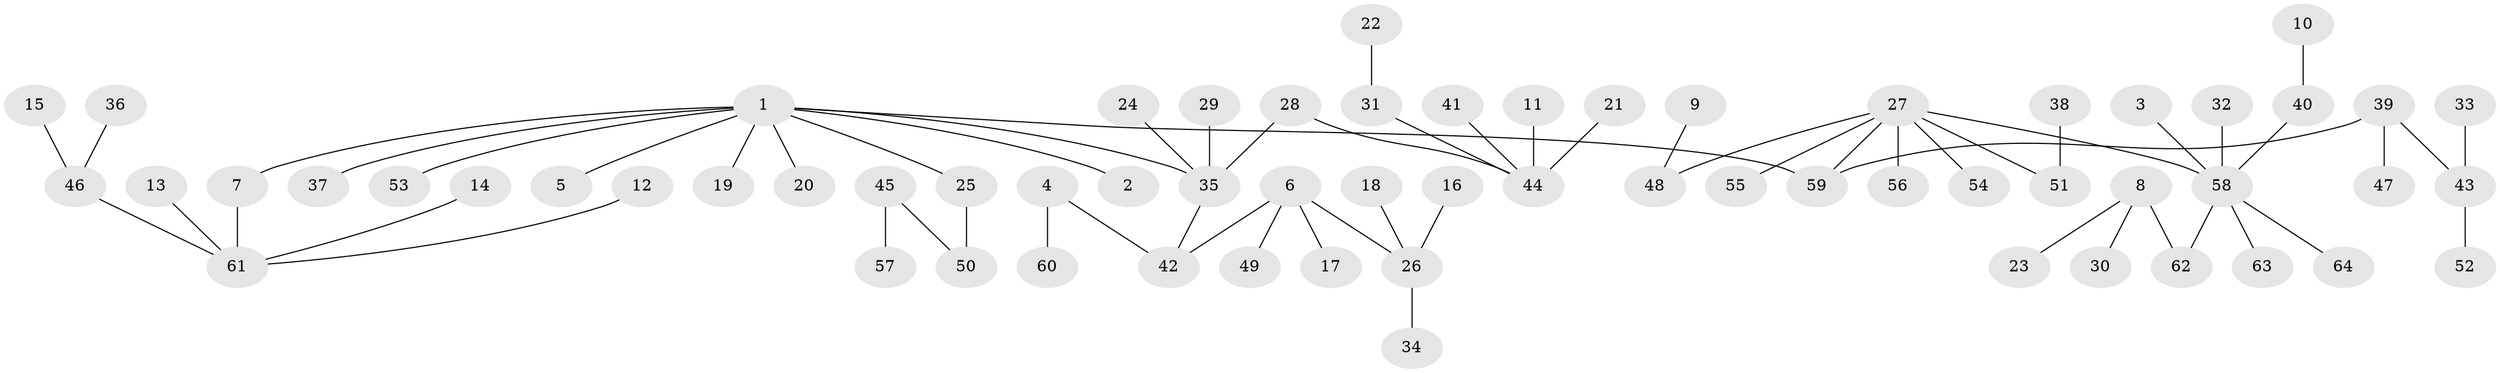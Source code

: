 // original degree distribution, {3: 0.140625, 9: 0.0078125, 6: 0.015625, 4: 0.0703125, 7: 0.015625, 2: 0.1953125, 1: 0.5390625, 5: 0.015625}
// Generated by graph-tools (version 1.1) at 2025/26/03/09/25 03:26:24]
// undirected, 64 vertices, 63 edges
graph export_dot {
graph [start="1"]
  node [color=gray90,style=filled];
  1;
  2;
  3;
  4;
  5;
  6;
  7;
  8;
  9;
  10;
  11;
  12;
  13;
  14;
  15;
  16;
  17;
  18;
  19;
  20;
  21;
  22;
  23;
  24;
  25;
  26;
  27;
  28;
  29;
  30;
  31;
  32;
  33;
  34;
  35;
  36;
  37;
  38;
  39;
  40;
  41;
  42;
  43;
  44;
  45;
  46;
  47;
  48;
  49;
  50;
  51;
  52;
  53;
  54;
  55;
  56;
  57;
  58;
  59;
  60;
  61;
  62;
  63;
  64;
  1 -- 2 [weight=1.0];
  1 -- 5 [weight=1.0];
  1 -- 7 [weight=1.0];
  1 -- 19 [weight=1.0];
  1 -- 20 [weight=1.0];
  1 -- 25 [weight=1.0];
  1 -- 35 [weight=1.0];
  1 -- 37 [weight=1.0];
  1 -- 53 [weight=1.0];
  1 -- 59 [weight=1.0];
  3 -- 58 [weight=1.0];
  4 -- 42 [weight=1.0];
  4 -- 60 [weight=1.0];
  6 -- 17 [weight=1.0];
  6 -- 26 [weight=1.0];
  6 -- 42 [weight=1.0];
  6 -- 49 [weight=1.0];
  7 -- 61 [weight=1.0];
  8 -- 23 [weight=1.0];
  8 -- 30 [weight=1.0];
  8 -- 62 [weight=1.0];
  9 -- 48 [weight=1.0];
  10 -- 40 [weight=1.0];
  11 -- 44 [weight=1.0];
  12 -- 61 [weight=1.0];
  13 -- 61 [weight=1.0];
  14 -- 61 [weight=1.0];
  15 -- 46 [weight=1.0];
  16 -- 26 [weight=1.0];
  18 -- 26 [weight=1.0];
  21 -- 44 [weight=1.0];
  22 -- 31 [weight=1.0];
  24 -- 35 [weight=1.0];
  25 -- 50 [weight=1.0];
  26 -- 34 [weight=1.0];
  27 -- 48 [weight=1.0];
  27 -- 51 [weight=1.0];
  27 -- 54 [weight=1.0];
  27 -- 55 [weight=1.0];
  27 -- 56 [weight=1.0];
  27 -- 58 [weight=1.0];
  27 -- 59 [weight=1.0];
  28 -- 35 [weight=1.0];
  28 -- 44 [weight=1.0];
  29 -- 35 [weight=1.0];
  31 -- 44 [weight=1.0];
  32 -- 58 [weight=1.0];
  33 -- 43 [weight=1.0];
  35 -- 42 [weight=1.0];
  36 -- 46 [weight=1.0];
  38 -- 51 [weight=1.0];
  39 -- 43 [weight=1.0];
  39 -- 47 [weight=1.0];
  39 -- 59 [weight=1.0];
  40 -- 58 [weight=1.0];
  41 -- 44 [weight=1.0];
  43 -- 52 [weight=1.0];
  45 -- 50 [weight=1.0];
  45 -- 57 [weight=1.0];
  46 -- 61 [weight=1.0];
  58 -- 62 [weight=1.0];
  58 -- 63 [weight=1.0];
  58 -- 64 [weight=1.0];
}
